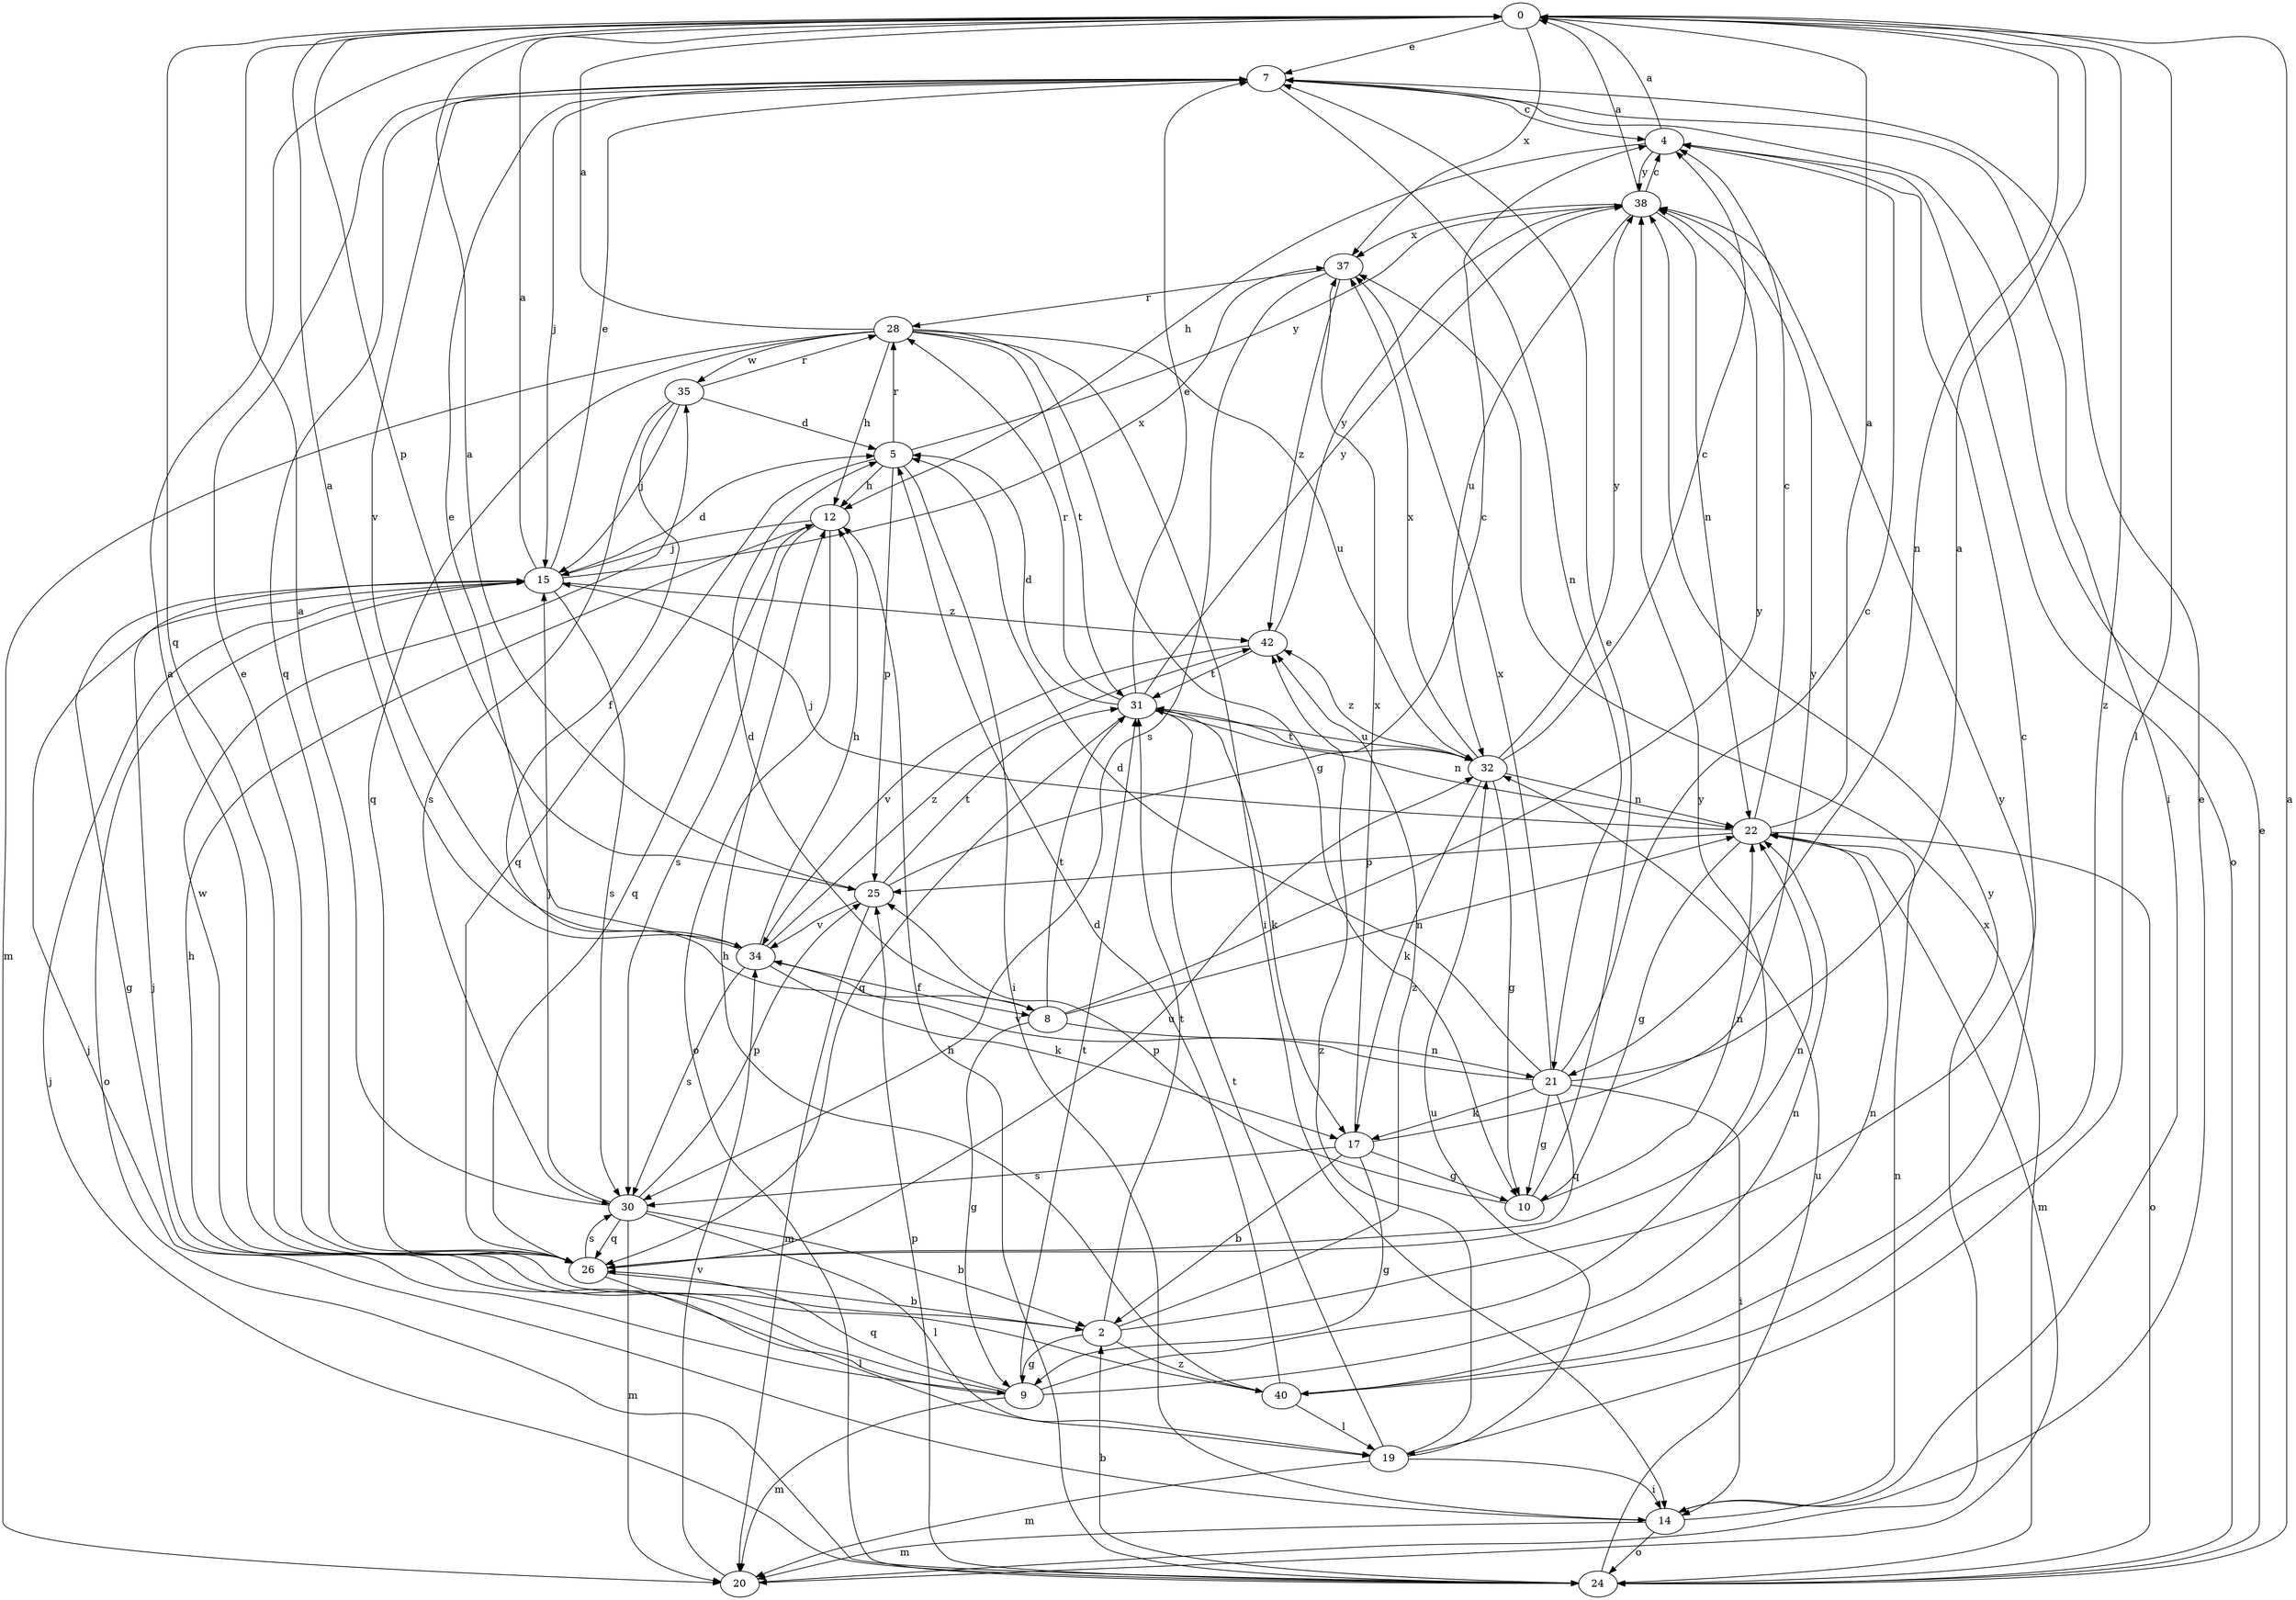 strict digraph  {
0;
2;
4;
5;
7;
8;
9;
10;
12;
14;
15;
17;
19;
20;
21;
22;
24;
25;
26;
28;
30;
31;
32;
34;
35;
37;
38;
40;
42;
0 -> 7  [label=e];
0 -> 19  [label=l];
0 -> 21  [label=n];
0 -> 25  [label=p];
0 -> 26  [label=q];
0 -> 37  [label=x];
0 -> 40  [label=z];
2 -> 0  [label=a];
2 -> 4  [label=c];
2 -> 9  [label=g];
2 -> 31  [label=t];
2 -> 40  [label=z];
2 -> 42  [label=z];
4 -> 0  [label=a];
4 -> 12  [label=h];
4 -> 24  [label=o];
4 -> 38  [label=y];
5 -> 12  [label=h];
5 -> 14  [label=i];
5 -> 25  [label=p];
5 -> 26  [label=q];
5 -> 28  [label=r];
5 -> 38  [label=y];
7 -> 4  [label=c];
7 -> 14  [label=i];
7 -> 15  [label=j];
7 -> 21  [label=n];
7 -> 26  [label=q];
7 -> 34  [label=v];
8 -> 5  [label=d];
8 -> 9  [label=g];
8 -> 21  [label=n];
8 -> 22  [label=n];
8 -> 31  [label=t];
8 -> 38  [label=y];
9 -> 12  [label=h];
9 -> 15  [label=j];
9 -> 20  [label=m];
9 -> 22  [label=n];
9 -> 26  [label=q];
9 -> 31  [label=t];
9 -> 38  [label=y];
10 -> 7  [label=e];
10 -> 22  [label=n];
10 -> 25  [label=p];
12 -> 15  [label=j];
12 -> 24  [label=o];
12 -> 26  [label=q];
12 -> 30  [label=s];
14 -> 7  [label=e];
14 -> 15  [label=j];
14 -> 20  [label=m];
14 -> 22  [label=n];
14 -> 24  [label=o];
15 -> 0  [label=a];
15 -> 5  [label=d];
15 -> 7  [label=e];
15 -> 9  [label=g];
15 -> 24  [label=o];
15 -> 30  [label=s];
15 -> 37  [label=x];
15 -> 42  [label=z];
17 -> 2  [label=b];
17 -> 9  [label=g];
17 -> 10  [label=g];
17 -> 30  [label=s];
17 -> 37  [label=x];
17 -> 38  [label=y];
19 -> 14  [label=i];
19 -> 20  [label=m];
19 -> 31  [label=t];
19 -> 32  [label=u];
19 -> 42  [label=z];
20 -> 34  [label=v];
20 -> 38  [label=y];
21 -> 0  [label=a];
21 -> 4  [label=c];
21 -> 5  [label=d];
21 -> 10  [label=g];
21 -> 14  [label=i];
21 -> 17  [label=k];
21 -> 26  [label=q];
21 -> 34  [label=v];
21 -> 37  [label=x];
22 -> 0  [label=a];
22 -> 4  [label=c];
22 -> 10  [label=g];
22 -> 15  [label=j];
22 -> 20  [label=m];
22 -> 24  [label=o];
22 -> 25  [label=p];
24 -> 0  [label=a];
24 -> 2  [label=b];
24 -> 7  [label=e];
24 -> 12  [label=h];
24 -> 15  [label=j];
24 -> 25  [label=p];
24 -> 32  [label=u];
24 -> 37  [label=x];
25 -> 0  [label=a];
25 -> 4  [label=c];
25 -> 20  [label=m];
25 -> 31  [label=t];
25 -> 34  [label=v];
26 -> 2  [label=b];
26 -> 7  [label=e];
26 -> 19  [label=l];
26 -> 22  [label=n];
26 -> 30  [label=s];
26 -> 32  [label=u];
28 -> 0  [label=a];
28 -> 10  [label=g];
28 -> 12  [label=h];
28 -> 14  [label=i];
28 -> 20  [label=m];
28 -> 26  [label=q];
28 -> 31  [label=t];
28 -> 32  [label=u];
28 -> 35  [label=w];
30 -> 0  [label=a];
30 -> 2  [label=b];
30 -> 15  [label=j];
30 -> 19  [label=l];
30 -> 20  [label=m];
30 -> 25  [label=p];
30 -> 26  [label=q];
31 -> 5  [label=d];
31 -> 7  [label=e];
31 -> 17  [label=k];
31 -> 22  [label=n];
31 -> 26  [label=q];
31 -> 28  [label=r];
31 -> 32  [label=u];
31 -> 38  [label=y];
32 -> 4  [label=c];
32 -> 10  [label=g];
32 -> 17  [label=k];
32 -> 22  [label=n];
32 -> 31  [label=t];
32 -> 37  [label=x];
32 -> 38  [label=y];
32 -> 42  [label=z];
34 -> 0  [label=a];
34 -> 7  [label=e];
34 -> 8  [label=f];
34 -> 12  [label=h];
34 -> 17  [label=k];
34 -> 30  [label=s];
34 -> 42  [label=z];
35 -> 5  [label=d];
35 -> 8  [label=f];
35 -> 15  [label=j];
35 -> 28  [label=r];
35 -> 30  [label=s];
37 -> 28  [label=r];
37 -> 30  [label=s];
37 -> 42  [label=z];
38 -> 0  [label=a];
38 -> 4  [label=c];
38 -> 22  [label=n];
38 -> 32  [label=u];
38 -> 37  [label=x];
40 -> 5  [label=d];
40 -> 12  [label=h];
40 -> 19  [label=l];
40 -> 22  [label=n];
40 -> 35  [label=w];
40 -> 38  [label=y];
42 -> 31  [label=t];
42 -> 34  [label=v];
42 -> 38  [label=y];
}
